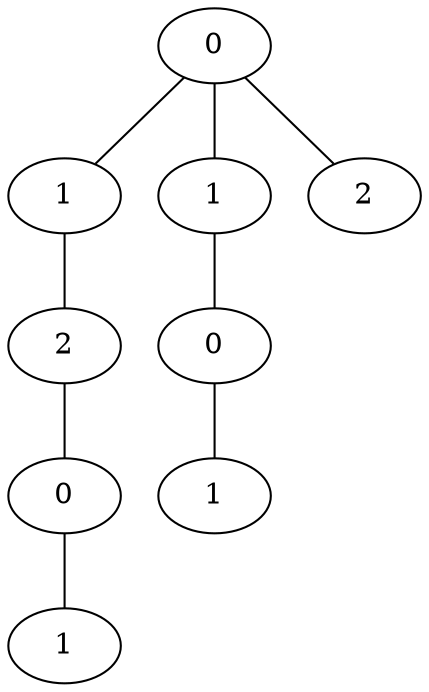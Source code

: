 graph {
a0[label=0];
a1[label=1];
a2[label=2];
a3[label=0];
a4[label=1];
a5[label=1];
a6[label=0];
a7[label=1];
a8[label=2];
a0 -- a1;
a0 -- a5;
a0 -- a8;
a1 -- a2;
a2 -- a3;
a3 -- a4;
a5 -- a6;
a6 -- a7;
}
